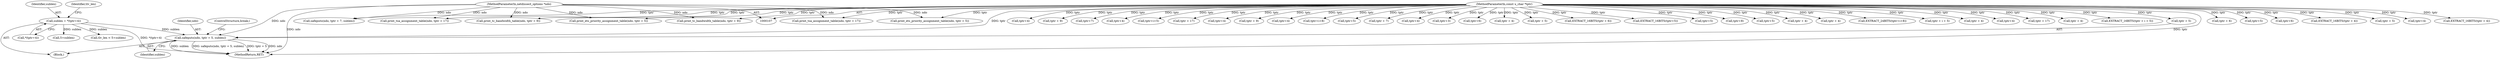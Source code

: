 digraph "0_tcpdump_34cec721d39c76be1e0a600829a7b17bdfb832b6@pointer" {
"1000273" [label="(Call,safeputs(ndo, tptr + 5, sublen))"];
"1000108" [label="(MethodParameterIn,netdissect_options *ndo)"];
"1000109" [label="(MethodParameterIn,const u_char *tptr)"];
"1000254" [label="(Call,sublen = *(tptr+4))"];
"1000814" [label="(Call,tptr + 6)"];
"1000256" [label="(Call,*(tptr+4))"];
"1000254" [label="(Call,sublen = *(tptr+4))"];
"1000273" [label="(Call,safeputs(ndo, tptr + 5, sublen))"];
"1000668" [label="(Call,tptr+5)"];
"1000698" [label="(Call,tptr+6)"];
"1000263" [label="(Call,5+sublen)"];
"1000873" [label="(MethodReturn,RET)"];
"1000160" [label="(Call,EXTRACT_16BITS(tptr + 4))"];
"1000403" [label="(Call,tptr + 5)"];
"1000461" [label="(Call,tptr+4)"];
"1000444" [label="(Call,print_tsa_assignment_table(ndo, tptr + 17))"];
"1000262" [label="(Identifier,tlv_len)"];
"1000209" [label="(Call,EXTRACT_16BITS(tptr + 4))"];
"1000401" [label="(Call,print_ets_priority_assignment_table(ndo, tptr + 5))"];
"1000274" [label="(Identifier,ndo)"];
"1000374" [label="(Call,tptr+4)"];
"1000441" [label="(Call,tptr + 9)"];
"1000716" [label="(Call,tptr+7)"];
"1000784" [label="(Call,tptr+4)"];
"1000579" [label="(Call,tptr+i+5)"];
"1000278" [label="(Identifier,sublen)"];
"1000109" [label="(MethodParameterIn,const u_char *tptr)"];
"1000446" [label="(Call,tptr + 17)"];
"1000188" [label="(Call,tptr+4)"];
"1000408" [label="(Call,tptr + 9)"];
"1000634" [label="(Call,tptr+4)"];
"1000843" [label="(Call,tptr+i+8)"];
"1000239" [label="(Call,safeputs(ndo, tptr + 7, sublen))"];
"1000411" [label="(Call,print_tsa_assignment_table(ndo, tptr + 17))"];
"1000108" [label="(MethodParameterIn,netdissect_options *ndo)"];
"1000180" [label="(Call,tptr+5)"];
"1000241" [label="(Call,tptr + 7)"];
"1000257" [label="(Call,tptr+4)"];
"1000279" [label="(ControlStructure,break;)"];
"1000130" [label="(Call,tptr+3)"];
"1000223" [label="(Call,tptr+6)"];
"1000255" [label="(Identifier,sublen)"];
"1000161" [label="(Call,tptr + 4)"];
"1000436" [label="(Call,tptr + 5)"];
"1000813" [label="(Call,EXTRACT_16BITS(tptr + 6))"];
"1000179" [label="(Call,EXTRACT_16BITS(tptr+5))"];
"1000495" [label="(Call,tptr+5)"];
"1000751" [label="(Call,tptr+8)"];
"1000328" [label="(Call,tptr+5)"];
"1000540" [label="(Call,tptr + 4)"];
"1000275" [label="(Call,tptr + 5)"];
"1000192" [label="(Call,tptr + 4)"];
"1000842" [label="(Call,EXTRACT_24BITS(tptr+i+8))"];
"1000261" [label="(Call,tlv_len < 5+sublen)"];
"1000608" [label="(Call,tptr + i + 5)"];
"1000431" [label="(Call,tptr + 4)"];
"1000291" [label="(Call,tptr+4)"];
"1000434" [label="(Call,print_ets_priority_assignment_table(ndo, tptr + 5))"];
"1000413" [label="(Call,tptr + 17)"];
"1000210" [label="(Call,tptr + 4)"];
"1000146" [label="(Block,)"];
"1000439" [label="(Call,print_tc_bandwidth_table(ndo, tptr + 9))"];
"1000406" [label="(Call,print_tc_bandwidth_table(ndo, tptr + 9))"];
"1000607" [label="(Call,EXTRACT_16BITS(tptr + i + 5))"];
"1000273" -> "1000146"  [label="AST: "];
"1000273" -> "1000278"  [label="CFG: "];
"1000274" -> "1000273"  [label="AST: "];
"1000275" -> "1000273"  [label="AST: "];
"1000278" -> "1000273"  [label="AST: "];
"1000279" -> "1000273"  [label="CFG: "];
"1000273" -> "1000873"  [label="DDG: tptr + 5"];
"1000273" -> "1000873"  [label="DDG: ndo"];
"1000273" -> "1000873"  [label="DDG: sublen"];
"1000273" -> "1000873"  [label="DDG: safeputs(ndo, tptr + 5, sublen)"];
"1000108" -> "1000273"  [label="DDG: ndo"];
"1000109" -> "1000273"  [label="DDG: tptr"];
"1000254" -> "1000273"  [label="DDG: sublen"];
"1000108" -> "1000107"  [label="AST: "];
"1000108" -> "1000873"  [label="DDG: ndo"];
"1000108" -> "1000239"  [label="DDG: ndo"];
"1000108" -> "1000401"  [label="DDG: ndo"];
"1000108" -> "1000406"  [label="DDG: ndo"];
"1000108" -> "1000411"  [label="DDG: ndo"];
"1000108" -> "1000434"  [label="DDG: ndo"];
"1000108" -> "1000439"  [label="DDG: ndo"];
"1000108" -> "1000444"  [label="DDG: ndo"];
"1000109" -> "1000107"  [label="AST: "];
"1000109" -> "1000873"  [label="DDG: tptr"];
"1000109" -> "1000130"  [label="DDG: tptr"];
"1000109" -> "1000160"  [label="DDG: tptr"];
"1000109" -> "1000161"  [label="DDG: tptr"];
"1000109" -> "1000179"  [label="DDG: tptr"];
"1000109" -> "1000180"  [label="DDG: tptr"];
"1000109" -> "1000188"  [label="DDG: tptr"];
"1000109" -> "1000192"  [label="DDG: tptr"];
"1000109" -> "1000209"  [label="DDG: tptr"];
"1000109" -> "1000210"  [label="DDG: tptr"];
"1000109" -> "1000223"  [label="DDG: tptr"];
"1000109" -> "1000239"  [label="DDG: tptr"];
"1000109" -> "1000241"  [label="DDG: tptr"];
"1000109" -> "1000257"  [label="DDG: tptr"];
"1000109" -> "1000275"  [label="DDG: tptr"];
"1000109" -> "1000291"  [label="DDG: tptr"];
"1000109" -> "1000328"  [label="DDG: tptr"];
"1000109" -> "1000374"  [label="DDG: tptr"];
"1000109" -> "1000401"  [label="DDG: tptr"];
"1000109" -> "1000403"  [label="DDG: tptr"];
"1000109" -> "1000406"  [label="DDG: tptr"];
"1000109" -> "1000408"  [label="DDG: tptr"];
"1000109" -> "1000411"  [label="DDG: tptr"];
"1000109" -> "1000413"  [label="DDG: tptr"];
"1000109" -> "1000431"  [label="DDG: tptr"];
"1000109" -> "1000434"  [label="DDG: tptr"];
"1000109" -> "1000436"  [label="DDG: tptr"];
"1000109" -> "1000439"  [label="DDG: tptr"];
"1000109" -> "1000441"  [label="DDG: tptr"];
"1000109" -> "1000444"  [label="DDG: tptr"];
"1000109" -> "1000446"  [label="DDG: tptr"];
"1000109" -> "1000461"  [label="DDG: tptr"];
"1000109" -> "1000495"  [label="DDG: tptr"];
"1000109" -> "1000540"  [label="DDG: tptr"];
"1000109" -> "1000579"  [label="DDG: tptr"];
"1000109" -> "1000607"  [label="DDG: tptr"];
"1000109" -> "1000608"  [label="DDG: tptr"];
"1000109" -> "1000634"  [label="DDG: tptr"];
"1000109" -> "1000668"  [label="DDG: tptr"];
"1000109" -> "1000698"  [label="DDG: tptr"];
"1000109" -> "1000716"  [label="DDG: tptr"];
"1000109" -> "1000751"  [label="DDG: tptr"];
"1000109" -> "1000784"  [label="DDG: tptr"];
"1000109" -> "1000813"  [label="DDG: tptr"];
"1000109" -> "1000814"  [label="DDG: tptr"];
"1000109" -> "1000842"  [label="DDG: tptr"];
"1000109" -> "1000843"  [label="DDG: tptr"];
"1000254" -> "1000146"  [label="AST: "];
"1000254" -> "1000256"  [label="CFG: "];
"1000255" -> "1000254"  [label="AST: "];
"1000256" -> "1000254"  [label="AST: "];
"1000262" -> "1000254"  [label="CFG: "];
"1000254" -> "1000873"  [label="DDG: *(tptr+4)"];
"1000254" -> "1000261"  [label="DDG: sublen"];
"1000254" -> "1000263"  [label="DDG: sublen"];
}
